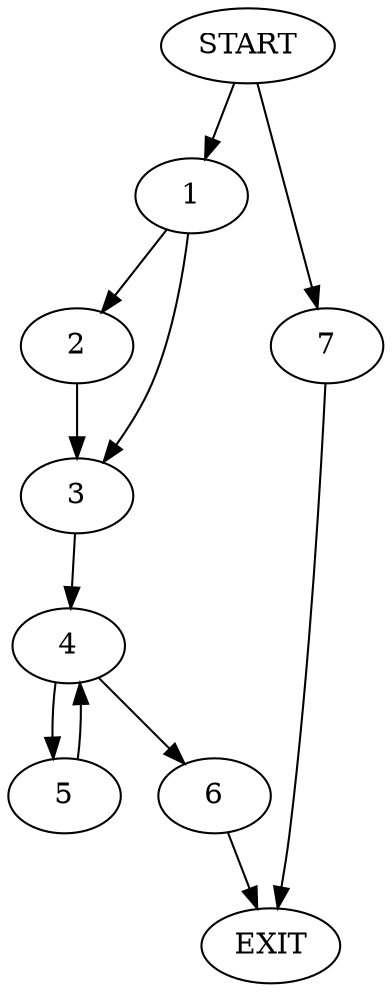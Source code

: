 digraph {
0 [label="START"]
8 [label="EXIT"]
0 -> 1
1 -> 2
1 -> 3
2 -> 3
3 -> 4
4 -> 5
4 -> 6
0 -> 7
7 -> 8
6 -> 8
5 -> 4
}
